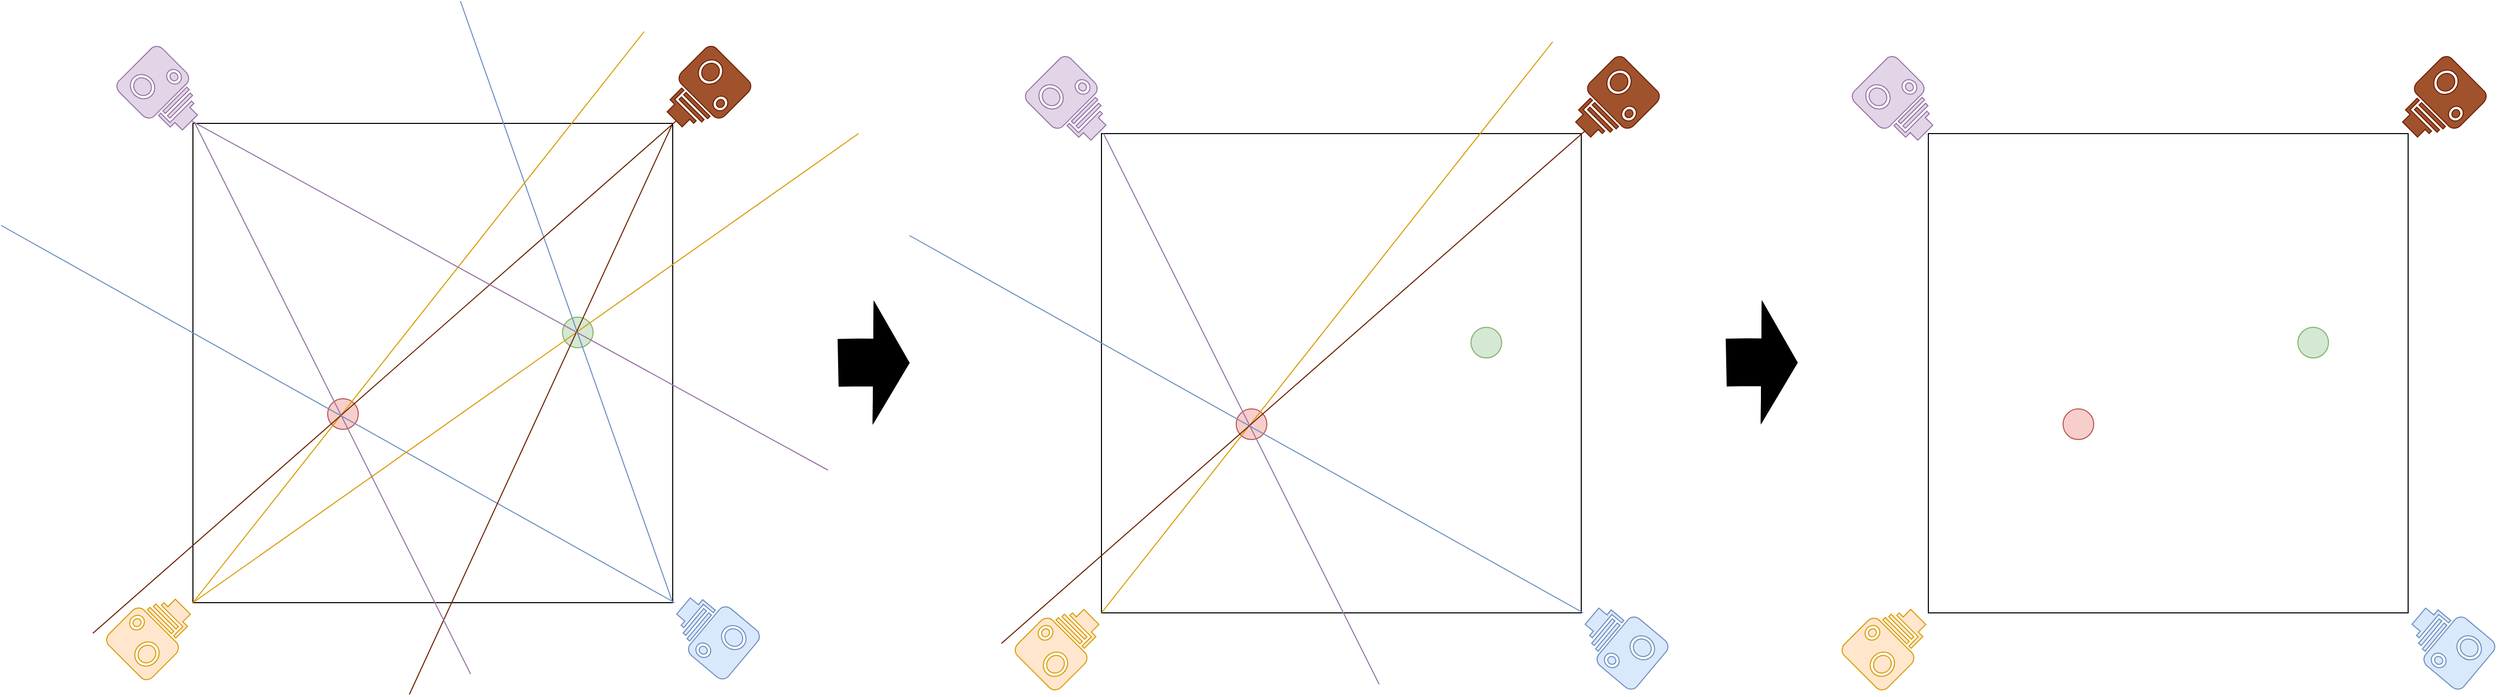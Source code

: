 <mxfile version="24.4.8" type="device">
  <diagram name="Page-1" id="77GPgRgetOl4Js1MNtKj">
    <mxGraphModel dx="1430" dy="1397" grid="1" gridSize="10" guides="1" tooltips="1" connect="1" arrows="1" fold="1" page="1" pageScale="1" pageWidth="850" pageHeight="1100" math="0" shadow="0">
      <root>
        <mxCell id="0" />
        <mxCell id="1" parent="0" />
        <mxCell id="4boMMgqTKk8xhEeZZ0VI-16" value="" style="whiteSpace=wrap;html=1;aspect=fixed;" vertex="1" parent="1">
          <mxGeometry x="1708" y="140" width="470" height="470" as="geometry" />
        </mxCell>
        <mxCell id="4boMMgqTKk8xhEeZZ0VI-17" value="" style="shape=mxgraph.signs.tech.camera_1;html=1;pointerEvents=1;fillColor=#ffe6cc;strokeColor=#d79b00;verticalLabelPosition=bottom;verticalAlign=top;align=center;rotation=-45;" vertex="1" parent="1">
          <mxGeometry x="1630" y="610" width="78" height="60" as="geometry" />
        </mxCell>
        <mxCell id="4boMMgqTKk8xhEeZZ0VI-18" value="" style="shape=mxgraph.signs.tech.camera_1;html=1;pointerEvents=1;fillColor=#dae8fc;strokeColor=#6c8ebf;verticalLabelPosition=bottom;verticalAlign=top;align=center;rotation=-140;" vertex="1" parent="1">
          <mxGeometry x="2178" y="610" width="78" height="60" as="geometry" />
        </mxCell>
        <mxCell id="4boMMgqTKk8xhEeZZ0VI-20" value="" style="ellipse;whiteSpace=wrap;html=1;aspect=fixed;fillColor=#d5e8d4;strokeColor=#82b366;" vertex="1" parent="1">
          <mxGeometry x="2070" y="330" width="30" height="30" as="geometry" />
        </mxCell>
        <mxCell id="4boMMgqTKk8xhEeZZ0VI-28" value="" style="shape=mxgraph.signs.tech.camera_1;html=1;pointerEvents=1;fillColor=#e1d5e7;strokeColor=#9673a6;verticalLabelPosition=bottom;verticalAlign=top;align=center;rotation=45;" vertex="1" parent="1">
          <mxGeometry x="1640" y="80" width="78" height="60" as="geometry" />
        </mxCell>
        <mxCell id="4boMMgqTKk8xhEeZZ0VI-29" value="" style="shape=mxgraph.signs.tech.camera_1;html=1;pointerEvents=1;fillColor=#a0522d;strokeColor=#6D1F00;verticalLabelPosition=bottom;verticalAlign=top;align=center;rotation=-225;fontColor=#ffffff;" vertex="1" parent="1">
          <mxGeometry x="2170" y="80" width="78" height="60" as="geometry" />
        </mxCell>
        <mxCell id="4boMMgqTKk8xhEeZZ0VI-69" value="" style="ellipse;whiteSpace=wrap;html=1;aspect=fixed;fillColor=#f8cecc;strokeColor=#b85450;" vertex="1" parent="1">
          <mxGeometry x="1840" y="410" width="30" height="30" as="geometry" />
        </mxCell>
        <mxCell id="4boMMgqTKk8xhEeZZ0VI-70" value="" style="endArrow=none;html=1;rounded=0;fillColor=#dae8fc;strokeColor=#6c8ebf;exitX=1;exitY=1;exitDx=0;exitDy=0;" edge="1" parent="1" source="4boMMgqTKk8xhEeZZ0VI-16">
          <mxGeometry width="50" height="50" relative="1" as="geometry">
            <mxPoint x="2140" y="820" as="sourcePoint" />
            <mxPoint x="1970" y="20" as="targetPoint" />
          </mxGeometry>
        </mxCell>
        <mxCell id="4boMMgqTKk8xhEeZZ0VI-71" value="" style="endArrow=none;html=1;rounded=0;fillColor=#dae8fc;strokeColor=#6c8ebf;" edge="1" parent="1">
          <mxGeometry width="50" height="50" relative="1" as="geometry">
            <mxPoint x="2180" y="610" as="sourcePoint" />
            <mxPoint x="1520" y="240" as="targetPoint" />
          </mxGeometry>
        </mxCell>
        <mxCell id="4boMMgqTKk8xhEeZZ0VI-72" value="" style="endArrow=none;html=1;rounded=0;fillColor=#ffe6cc;strokeColor=#d79b00;exitX=0;exitY=1;exitDx=0;exitDy=0;" edge="1" parent="1" source="4boMMgqTKk8xhEeZZ0VI-16">
          <mxGeometry width="50" height="50" relative="1" as="geometry">
            <mxPoint x="1870" y="800" as="sourcePoint" />
            <mxPoint x="2150" y="50" as="targetPoint" />
          </mxGeometry>
        </mxCell>
        <mxCell id="4boMMgqTKk8xhEeZZ0VI-73" value="" style="endArrow=none;html=1;rounded=0;fillColor=#ffe6cc;strokeColor=#d79b00;exitX=0;exitY=1;exitDx=0;exitDy=0;" edge="1" parent="1" source="4boMMgqTKk8xhEeZZ0VI-16">
          <mxGeometry width="50" height="50" relative="1" as="geometry">
            <mxPoint x="1880" y="810" as="sourcePoint" />
            <mxPoint x="2360" y="150" as="targetPoint" />
          </mxGeometry>
        </mxCell>
        <mxCell id="4boMMgqTKk8xhEeZZ0VI-74" value="" style="endArrow=none;html=1;rounded=0;fillColor=#a0522d;strokeColor=#6D1F00;exitX=1;exitY=0.5;exitDx=0;exitDy=0;exitPerimeter=0;" edge="1" parent="1" source="4boMMgqTKk8xhEeZZ0VI-29">
          <mxGeometry width="50" height="50" relative="1" as="geometry">
            <mxPoint x="1950" y="720" as="sourcePoint" />
            <mxPoint x="1610" y="640" as="targetPoint" />
          </mxGeometry>
        </mxCell>
        <mxCell id="4boMMgqTKk8xhEeZZ0VI-75" value="" style="endArrow=none;html=1;rounded=0;fillColor=#a0522d;strokeColor=#6D1F00;entryX=1;entryY=0;entryDx=0;entryDy=0;" edge="1" parent="1" target="4boMMgqTKk8xhEeZZ0VI-16">
          <mxGeometry width="50" height="50" relative="1" as="geometry">
            <mxPoint x="1920" y="700" as="sourcePoint" />
            <mxPoint x="2010" y="680" as="targetPoint" />
          </mxGeometry>
        </mxCell>
        <mxCell id="4boMMgqTKk8xhEeZZ0VI-76" value="" style="endArrow=none;html=1;rounded=0;fillColor=#e1d5e7;strokeColor=#9673a6;" edge="1" parent="1">
          <mxGeometry width="50" height="50" relative="1" as="geometry">
            <mxPoint x="1980" y="680" as="sourcePoint" />
            <mxPoint x="1710" y="140" as="targetPoint" />
          </mxGeometry>
        </mxCell>
        <mxCell id="4boMMgqTKk8xhEeZZ0VI-77" value="" style="endArrow=none;html=1;rounded=0;fillColor=#e1d5e7;strokeColor=#9673a6;entryX=1;entryY=0.5;entryDx=0;entryDy=0;entryPerimeter=0;" edge="1" parent="1" target="4boMMgqTKk8xhEeZZ0VI-28">
          <mxGeometry width="50" height="50" relative="1" as="geometry">
            <mxPoint x="2330" y="480" as="sourcePoint" />
            <mxPoint x="2370" y="750" as="targetPoint" />
          </mxGeometry>
        </mxCell>
        <mxCell id="4boMMgqTKk8xhEeZZ0VI-78" value="" style="whiteSpace=wrap;html=1;aspect=fixed;" vertex="1" parent="1">
          <mxGeometry x="2598" y="150" width="470" height="470" as="geometry" />
        </mxCell>
        <mxCell id="4boMMgqTKk8xhEeZZ0VI-79" value="" style="shape=mxgraph.signs.tech.camera_1;html=1;pointerEvents=1;fillColor=#ffe6cc;strokeColor=#d79b00;verticalLabelPosition=bottom;verticalAlign=top;align=center;rotation=-45;" vertex="1" parent="1">
          <mxGeometry x="2520" y="620" width="78" height="60" as="geometry" />
        </mxCell>
        <mxCell id="4boMMgqTKk8xhEeZZ0VI-80" value="" style="shape=mxgraph.signs.tech.camera_1;html=1;pointerEvents=1;fillColor=#dae8fc;strokeColor=#6c8ebf;verticalLabelPosition=bottom;verticalAlign=top;align=center;rotation=-140;" vertex="1" parent="1">
          <mxGeometry x="3068" y="620" width="78" height="60" as="geometry" />
        </mxCell>
        <mxCell id="4boMMgqTKk8xhEeZZ0VI-81" value="" style="ellipse;whiteSpace=wrap;html=1;aspect=fixed;fillColor=#d5e8d4;strokeColor=#82b366;" vertex="1" parent="1">
          <mxGeometry x="2960" y="340" width="30" height="30" as="geometry" />
        </mxCell>
        <mxCell id="4boMMgqTKk8xhEeZZ0VI-82" value="" style="shape=mxgraph.signs.tech.camera_1;html=1;pointerEvents=1;fillColor=#e1d5e7;strokeColor=#9673a6;verticalLabelPosition=bottom;verticalAlign=top;align=center;rotation=45;" vertex="1" parent="1">
          <mxGeometry x="2530" y="90" width="78" height="60" as="geometry" />
        </mxCell>
        <mxCell id="4boMMgqTKk8xhEeZZ0VI-83" value="" style="shape=mxgraph.signs.tech.camera_1;html=1;pointerEvents=1;fillColor=#a0522d;strokeColor=#6D1F00;verticalLabelPosition=bottom;verticalAlign=top;align=center;rotation=-225;fontColor=#ffffff;" vertex="1" parent="1">
          <mxGeometry x="3060" y="90" width="78" height="60" as="geometry" />
        </mxCell>
        <mxCell id="4boMMgqTKk8xhEeZZ0VI-84" value="" style="ellipse;whiteSpace=wrap;html=1;aspect=fixed;fillColor=#f8cecc;strokeColor=#b85450;" vertex="1" parent="1">
          <mxGeometry x="2730" y="420" width="30" height="30" as="geometry" />
        </mxCell>
        <mxCell id="4boMMgqTKk8xhEeZZ0VI-85" value="" style="endArrow=none;html=1;rounded=0;fillColor=#dae8fc;strokeColor=#6c8ebf;" edge="1" parent="1">
          <mxGeometry width="50" height="50" relative="1" as="geometry">
            <mxPoint x="3070" y="620" as="sourcePoint" />
            <mxPoint x="2410" y="250" as="targetPoint" />
          </mxGeometry>
        </mxCell>
        <mxCell id="4boMMgqTKk8xhEeZZ0VI-86" value="" style="endArrow=none;html=1;rounded=0;fillColor=#ffe6cc;strokeColor=#d79b00;exitX=0;exitY=1;exitDx=0;exitDy=0;" edge="1" parent="1" source="4boMMgqTKk8xhEeZZ0VI-78">
          <mxGeometry width="50" height="50" relative="1" as="geometry">
            <mxPoint x="2760" y="810" as="sourcePoint" />
            <mxPoint x="3040" y="60" as="targetPoint" />
          </mxGeometry>
        </mxCell>
        <mxCell id="4boMMgqTKk8xhEeZZ0VI-88" value="" style="endArrow=none;html=1;rounded=0;fillColor=#a0522d;strokeColor=#6D1F00;exitX=1;exitY=0.5;exitDx=0;exitDy=0;exitPerimeter=0;" edge="1" parent="1" source="4boMMgqTKk8xhEeZZ0VI-83">
          <mxGeometry width="50" height="50" relative="1" as="geometry">
            <mxPoint x="2840" y="730" as="sourcePoint" />
            <mxPoint x="2500" y="650" as="targetPoint" />
          </mxGeometry>
        </mxCell>
        <mxCell id="4boMMgqTKk8xhEeZZ0VI-90" value="" style="endArrow=none;html=1;rounded=0;fillColor=#e1d5e7;strokeColor=#9673a6;" edge="1" parent="1">
          <mxGeometry width="50" height="50" relative="1" as="geometry">
            <mxPoint x="2870" y="690" as="sourcePoint" />
            <mxPoint x="2600" y="150" as="targetPoint" />
          </mxGeometry>
        </mxCell>
        <mxCell id="4boMMgqTKk8xhEeZZ0VI-92" value="" style="shape=image;verticalLabelPosition=bottom;labelBackgroundColor=default;verticalAlign=top;aspect=fixed;imageAspect=0;image=https://cdn-icons-png.flaticon.com/512/18/18442.png;" vertex="1" parent="1">
          <mxGeometry x="2974" y="330" width="31" height="31" as="geometry" />
        </mxCell>
        <mxCell id="4boMMgqTKk8xhEeZZ0VI-93" value="" style="whiteSpace=wrap;html=1;aspect=fixed;" vertex="1" parent="1">
          <mxGeometry x="3408" y="150" width="470" height="470" as="geometry" />
        </mxCell>
        <mxCell id="4boMMgqTKk8xhEeZZ0VI-94" value="" style="shape=mxgraph.signs.tech.camera_1;html=1;pointerEvents=1;fillColor=#ffe6cc;strokeColor=#d79b00;verticalLabelPosition=bottom;verticalAlign=top;align=center;rotation=-45;" vertex="1" parent="1">
          <mxGeometry x="3330" y="620" width="78" height="60" as="geometry" />
        </mxCell>
        <mxCell id="4boMMgqTKk8xhEeZZ0VI-95" value="" style="shape=mxgraph.signs.tech.camera_1;html=1;pointerEvents=1;fillColor=#dae8fc;strokeColor=#6c8ebf;verticalLabelPosition=bottom;verticalAlign=top;align=center;rotation=-140;" vertex="1" parent="1">
          <mxGeometry x="3878" y="620" width="78" height="60" as="geometry" />
        </mxCell>
        <mxCell id="4boMMgqTKk8xhEeZZ0VI-96" value="" style="ellipse;whiteSpace=wrap;html=1;aspect=fixed;fillColor=#d5e8d4;strokeColor=#82b366;" vertex="1" parent="1">
          <mxGeometry x="3770" y="340" width="30" height="30" as="geometry" />
        </mxCell>
        <mxCell id="4boMMgqTKk8xhEeZZ0VI-97" value="" style="shape=mxgraph.signs.tech.camera_1;html=1;pointerEvents=1;fillColor=#e1d5e7;strokeColor=#9673a6;verticalLabelPosition=bottom;verticalAlign=top;align=center;rotation=45;" vertex="1" parent="1">
          <mxGeometry x="3340" y="90" width="78" height="60" as="geometry" />
        </mxCell>
        <mxCell id="4boMMgqTKk8xhEeZZ0VI-98" value="" style="shape=mxgraph.signs.tech.camera_1;html=1;pointerEvents=1;fillColor=#a0522d;strokeColor=#6D1F00;verticalLabelPosition=bottom;verticalAlign=top;align=center;rotation=-225;fontColor=#ffffff;" vertex="1" parent="1">
          <mxGeometry x="3870" y="90" width="78" height="60" as="geometry" />
        </mxCell>
        <mxCell id="4boMMgqTKk8xhEeZZ0VI-99" value="" style="ellipse;whiteSpace=wrap;html=1;aspect=fixed;fillColor=#f8cecc;strokeColor=#b85450;" vertex="1" parent="1">
          <mxGeometry x="3540" y="420" width="30" height="30" as="geometry" />
        </mxCell>
        <mxCell id="4boMMgqTKk8xhEeZZ0VI-104" value="" style="shape=image;verticalLabelPosition=bottom;labelBackgroundColor=default;verticalAlign=top;aspect=fixed;imageAspect=0;image=https://cdn-icons-png.flaticon.com/512/18/18442.png;" vertex="1" parent="1">
          <mxGeometry x="3784" y="330" width="31" height="31" as="geometry" />
        </mxCell>
        <mxCell id="4boMMgqTKk8xhEeZZ0VI-105" value="" style="shape=image;verticalLabelPosition=bottom;labelBackgroundColor=default;verticalAlign=top;aspect=fixed;imageAspect=0;image=https://cdn-icons-png.flaticon.com/512/18/18442.png;" vertex="1" parent="1">
          <mxGeometry x="3554" y="410" width="31" height="31" as="geometry" />
        </mxCell>
        <mxCell id="4boMMgqTKk8xhEeZZ0VI-106" value="" style="shape=flexArrow;endArrow=classic;html=1;rounded=0;endWidth=71.765;endSize=11.235;width=45.882;fillColor=#000000;" edge="1" parent="1">
          <mxGeometry width="50" height="50" relative="1" as="geometry">
            <mxPoint x="2340" y="374.82" as="sourcePoint" />
            <mxPoint x="2410" y="374.82" as="targetPoint" />
            <Array as="points">
              <mxPoint x="2360" y="374.41" />
            </Array>
          </mxGeometry>
        </mxCell>
        <mxCell id="4boMMgqTKk8xhEeZZ0VI-107" value="" style="shape=flexArrow;endArrow=classic;html=1;rounded=0;endWidth=71.765;endSize=11.235;width=45.882;fillColor=#000000;" edge="1" parent="1">
          <mxGeometry width="50" height="50" relative="1" as="geometry">
            <mxPoint x="3210" y="374.58" as="sourcePoint" />
            <mxPoint x="3280" y="374.58" as="targetPoint" />
            <Array as="points">
              <mxPoint x="3230" y="374.17" />
            </Array>
          </mxGeometry>
        </mxCell>
      </root>
    </mxGraphModel>
  </diagram>
</mxfile>
